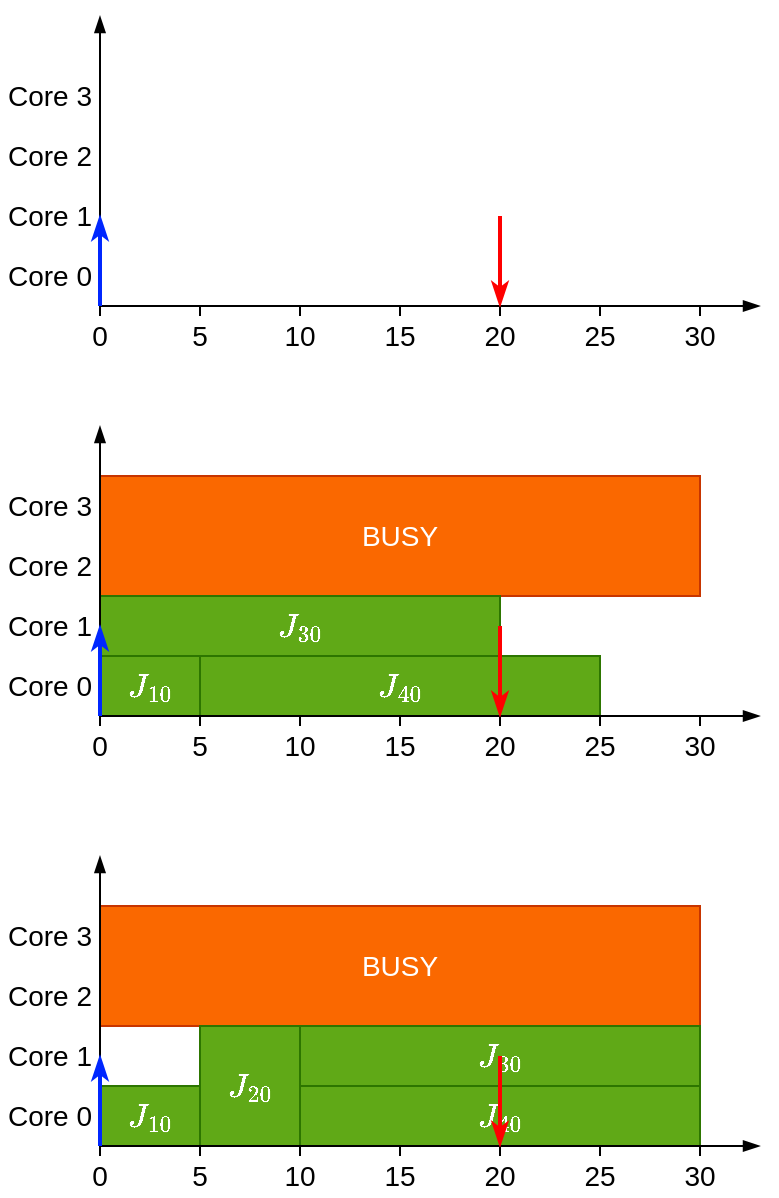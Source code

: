 <mxfile version="12.6.5" type="device" pages="2"><diagram id="xW1HjvJvRXogK2bOHWA1" name="JLFP"><mxGraphModel dx="569" dy="329" grid="1" gridSize="5" guides="1" tooltips="1" connect="1" arrows="1" fold="1" page="1" pageScale="1" pageWidth="827" pageHeight="1169" math="1" shadow="0"><root><mxCell id="0"/><mxCell id="1" parent="0"/><mxCell id="Q5BfaRy3jOVOdoU4Ksvk-5" value="BUSY" style="rounded=0;whiteSpace=wrap;html=1;align=center;fillColor=#fa6800;strokeColor=#C73500;fontColor=#ffffff;comic=0;fontSize=14;" vertex="1" parent="1"><mxGeometry x="155" y="530" width="300" height="60" as="geometry"/></mxCell><mxCell id="Q5BfaRy3jOVOdoU4Ksvk-30" value="$$J_{20}$$" style="rounded=0;whiteSpace=wrap;html=1;align=center;fillColor=#60a917;strokeColor=#2D7600;fontColor=#ffffff;comic=0;fontSize=14;" vertex="1" parent="1"><mxGeometry x="205" y="590" width="50" height="60" as="geometry"/></mxCell><mxCell id="Q5BfaRy3jOVOdoU4Ksvk-3" value="$$J_{40}$$" style="rounded=0;whiteSpace=wrap;html=1;align=center;fillColor=#60a917;strokeColor=#2D7600;fontColor=#ffffff;comic=0;fontSize=14;" vertex="1" parent="1"><mxGeometry x="205" y="405" width="200" height="30" as="geometry"/></mxCell><mxCell id="Q5BfaRy3jOVOdoU4Ksvk-2" value="BUSY" style="rounded=0;whiteSpace=wrap;html=1;align=center;fillColor=#fa6800;strokeColor=#C73500;fontColor=#ffffff;comic=0;fontSize=14;" vertex="1" parent="1"><mxGeometry x="155" y="315" width="300" height="60" as="geometry"/></mxCell><mxCell id="Q5BfaRy3jOVOdoU4Ksvk-1" value="$$J_{30}$$" style="rounded=0;whiteSpace=wrap;html=1;align=center;fillColor=#60a917;strokeColor=#2D7600;fontColor=#ffffff;comic=0;fontSize=14;" vertex="1" parent="1"><mxGeometry x="155" y="375" width="200" height="30" as="geometry"/></mxCell><mxCell id="B_7cFhlk1o7kLwpK3vWX-2" value="" style="endArrow=blockThin;html=1;strokeColor=#000000;endFill=1;exitX=0.5;exitY=0;exitDx=0;exitDy=0;" parent="1" edge="1"><mxGeometry width="50" height="50" relative="1" as="geometry"><mxPoint x="155" y="235" as="sourcePoint"/><mxPoint x="155" y="85" as="targetPoint"/></mxGeometry></mxCell><mxCell id="B_7cFhlk1o7kLwpK3vWX-3" value="&lt;div style=&quot;font-size: 14px;&quot;&gt;0&lt;/div&gt;" style="text;html=1;strokeColor=none;fillColor=none;align=center;verticalAlign=middle;whiteSpace=wrap;rounded=0;fontSize=14;" parent="1" vertex="1"><mxGeometry x="145" y="235" width="20" height="20" as="geometry"/></mxCell><mxCell id="B_7cFhlk1o7kLwpK3vWX-4" value="5" style="text;html=1;strokeColor=none;fillColor=none;align=center;verticalAlign=middle;whiteSpace=wrap;rounded=0;fontSize=14;" parent="1" vertex="1"><mxGeometry x="195" y="235" width="20" height="20" as="geometry"/></mxCell><mxCell id="B_7cFhlk1o7kLwpK3vWX-5" value="10" style="text;html=1;strokeColor=none;fillColor=none;align=center;verticalAlign=middle;whiteSpace=wrap;rounded=0;fontSize=14;" parent="1" vertex="1"><mxGeometry x="245" y="235" width="20" height="20" as="geometry"/></mxCell><mxCell id="B_7cFhlk1o7kLwpK3vWX-6" value="15" style="text;html=1;strokeColor=none;fillColor=none;align=center;verticalAlign=middle;whiteSpace=wrap;rounded=0;fontSize=14;" parent="1" vertex="1"><mxGeometry x="295" y="235" width="20" height="20" as="geometry"/></mxCell><mxCell id="B_7cFhlk1o7kLwpK3vWX-7" value="20" style="text;html=1;strokeColor=none;fillColor=none;align=center;verticalAlign=middle;whiteSpace=wrap;rounded=0;fontSize=14;" parent="1" vertex="1"><mxGeometry x="345" y="235" width="20" height="20" as="geometry"/></mxCell><mxCell id="B_7cFhlk1o7kLwpK3vWX-8" value="Core 0" style="text;html=1;strokeColor=none;fillColor=none;align=center;verticalAlign=middle;whiteSpace=wrap;rounded=0;fontSize=14;fontColor=#000000;" parent="1" vertex="1"><mxGeometry x="105" y="205" width="50" height="20" as="geometry"/></mxCell><mxCell id="B_7cFhlk1o7kLwpK3vWX-9" value="Core 1" style="text;html=1;strokeColor=none;fillColor=none;align=center;verticalAlign=middle;whiteSpace=wrap;rounded=0;fontSize=14;fontColor=#000000;" parent="1" vertex="1"><mxGeometry x="105" y="175" width="50" height="20" as="geometry"/></mxCell><mxCell id="B_7cFhlk1o7kLwpK3vWX-10" value="" style="endArrow=none;html=1;" parent="1" source="B_7cFhlk1o7kLwpK3vWX-11" edge="1"><mxGeometry width="50" height="50" relative="1" as="geometry"><mxPoint x="405" y="260" as="sourcePoint"/><mxPoint x="405" y="230" as="targetPoint"/></mxGeometry></mxCell><mxCell id="B_7cFhlk1o7kLwpK3vWX-11" value="25" style="text;html=1;strokeColor=none;fillColor=none;align=center;verticalAlign=middle;whiteSpace=wrap;rounded=0;fontSize=14;" parent="1" vertex="1"><mxGeometry x="395" y="235" width="20" height="20" as="geometry"/></mxCell><mxCell id="B_7cFhlk1o7kLwpK3vWX-12" value="" style="endArrow=none;html=1;exitX=0.5;exitY=0;exitDx=0;exitDy=0;" parent="1" source="B_7cFhlk1o7kLwpK3vWX-11" edge="1"><mxGeometry width="50" height="50" relative="1" as="geometry"><mxPoint x="405" y="260" as="sourcePoint"/><mxPoint x="405" y="230" as="targetPoint"/></mxGeometry></mxCell><mxCell id="B_7cFhlk1o7kLwpK3vWX-13" value="" style="endArrow=none;html=1;exitX=0.5;exitY=0;exitDx=0;exitDy=0;" parent="1" source="B_7cFhlk1o7kLwpK3vWX-7" edge="1"><mxGeometry width="50" height="50" relative="1" as="geometry"><mxPoint x="410" y="240" as="sourcePoint"/><mxPoint x="355" y="230" as="targetPoint"/></mxGeometry></mxCell><mxCell id="B_7cFhlk1o7kLwpK3vWX-14" value="" style="endArrow=none;html=1;exitX=0.5;exitY=0;exitDx=0;exitDy=0;" parent="1" source="B_7cFhlk1o7kLwpK3vWX-6" edge="1"><mxGeometry width="50" height="50" relative="1" as="geometry"><mxPoint x="415" y="245" as="sourcePoint"/><mxPoint x="305" y="230" as="targetPoint"/></mxGeometry></mxCell><mxCell id="B_7cFhlk1o7kLwpK3vWX-15" value="" style="endArrow=none;html=1;exitX=0.5;exitY=0;exitDx=0;exitDy=0;" parent="1" source="B_7cFhlk1o7kLwpK3vWX-5" edge="1"><mxGeometry width="50" height="50" relative="1" as="geometry"><mxPoint x="310" y="240" as="sourcePoint"/><mxPoint x="255" y="230" as="targetPoint"/></mxGeometry></mxCell><mxCell id="B_7cFhlk1o7kLwpK3vWX-16" value="" style="endArrow=none;html=1;exitX=0.5;exitY=0;exitDx=0;exitDy=0;" parent="1" source="B_7cFhlk1o7kLwpK3vWX-4" edge="1"><mxGeometry width="50" height="50" relative="1" as="geometry"><mxPoint x="315" y="245" as="sourcePoint"/><mxPoint x="205" y="230" as="targetPoint"/></mxGeometry></mxCell><mxCell id="B_7cFhlk1o7kLwpK3vWX-17" value="" style="endArrow=none;html=1;" parent="1" source="B_7cFhlk1o7kLwpK3vWX-18" edge="1"><mxGeometry width="50" height="50" relative="1" as="geometry"><mxPoint x="455" y="260" as="sourcePoint"/><mxPoint x="455" y="230" as="targetPoint"/></mxGeometry></mxCell><mxCell id="B_7cFhlk1o7kLwpK3vWX-18" value="30" style="text;html=1;strokeColor=none;fillColor=none;align=center;verticalAlign=middle;whiteSpace=wrap;rounded=0;fontSize=14;" parent="1" vertex="1"><mxGeometry x="445" y="235" width="20" height="20" as="geometry"/></mxCell><mxCell id="B_7cFhlk1o7kLwpK3vWX-19" value="Core 2" style="text;html=1;strokeColor=none;fillColor=none;align=center;verticalAlign=middle;whiteSpace=wrap;rounded=0;fontSize=14;fontColor=#000000;" parent="1" vertex="1"><mxGeometry x="105" y="145" width="50" height="20" as="geometry"/></mxCell><mxCell id="B_7cFhlk1o7kLwpK3vWX-21" value="" style="endArrow=blockThin;html=1;endFill=1;" parent="1" edge="1"><mxGeometry width="50" height="50" relative="1" as="geometry"><mxPoint x="155" y="230" as="sourcePoint"/><mxPoint x="485" y="230" as="targetPoint"/></mxGeometry></mxCell><mxCell id="B_7cFhlk1o7kLwpK3vWX-22" value="" style="endArrow=classicThin;html=1;strokeColor=#0027FF;fillColor=#0050ef;endFill=1;strokeWidth=2;" parent="1" edge="1"><mxGeometry width="50" height="50" relative="1" as="geometry"><mxPoint x="155" y="230" as="sourcePoint"/><mxPoint x="155" y="185" as="targetPoint"/></mxGeometry></mxCell><mxCell id="B_7cFhlk1o7kLwpK3vWX-24" value="Core 3" style="text;html=1;strokeColor=none;fillColor=none;align=center;verticalAlign=middle;whiteSpace=wrap;rounded=0;fontSize=14;fontColor=#000000;" parent="1" vertex="1"><mxGeometry x="105" y="115" width="50" height="20" as="geometry"/></mxCell><mxCell id="B_7cFhlk1o7kLwpK3vWX-55" value="" style="endArrow=none;html=1;strokeColor=#FF0000;fillColor=#0050ef;endFill=0;strokeWidth=2;startArrow=classicThin;startFill=1;" parent="1" edge="1"><mxGeometry width="50" height="50" relative="1" as="geometry"><mxPoint x="355" y="230" as="sourcePoint"/><mxPoint x="355" y="185" as="targetPoint"/></mxGeometry></mxCell><mxCell id="5cETcJ-kOaWojyXizkdR-1" value="$$J_{10}$$" style="rounded=0;whiteSpace=wrap;html=1;align=center;fillColor=#60a917;strokeColor=#2D7600;fontColor=#ffffff;comic=0;fontSize=14;" parent="1" vertex="1"><mxGeometry x="155" y="405" width="50" height="30" as="geometry"/></mxCell><mxCell id="5cETcJ-kOaWojyXizkdR-4" value="" style="endArrow=blockThin;html=1;strokeColor=#000000;endFill=1;exitX=0.5;exitY=0;exitDx=0;exitDy=0;" parent="1" edge="1"><mxGeometry width="50" height="50" relative="1" as="geometry"><mxPoint x="155" y="440" as="sourcePoint"/><mxPoint x="155" y="290" as="targetPoint"/></mxGeometry></mxCell><mxCell id="5cETcJ-kOaWojyXizkdR-5" value="&lt;div style=&quot;font-size: 14px;&quot;&gt;0&lt;/div&gt;" style="text;html=1;strokeColor=none;fillColor=none;align=center;verticalAlign=middle;whiteSpace=wrap;rounded=0;fontSize=14;" parent="1" vertex="1"><mxGeometry x="145" y="440" width="20" height="20" as="geometry"/></mxCell><mxCell id="5cETcJ-kOaWojyXizkdR-6" value="5" style="text;html=1;strokeColor=none;fillColor=none;align=center;verticalAlign=middle;whiteSpace=wrap;rounded=0;fontSize=14;" parent="1" vertex="1"><mxGeometry x="195" y="440" width="20" height="20" as="geometry"/></mxCell><mxCell id="5cETcJ-kOaWojyXizkdR-7" value="10" style="text;html=1;strokeColor=none;fillColor=none;align=center;verticalAlign=middle;whiteSpace=wrap;rounded=0;fontSize=14;" parent="1" vertex="1"><mxGeometry x="245" y="440" width="20" height="20" as="geometry"/></mxCell><mxCell id="5cETcJ-kOaWojyXizkdR-8" value="15" style="text;html=1;strokeColor=none;fillColor=none;align=center;verticalAlign=middle;whiteSpace=wrap;rounded=0;fontSize=14;" parent="1" vertex="1"><mxGeometry x="295" y="440" width="20" height="20" as="geometry"/></mxCell><mxCell id="5cETcJ-kOaWojyXizkdR-9" value="20" style="text;html=1;strokeColor=none;fillColor=none;align=center;verticalAlign=middle;whiteSpace=wrap;rounded=0;fontSize=14;" parent="1" vertex="1"><mxGeometry x="345" y="440" width="20" height="20" as="geometry"/></mxCell><mxCell id="5cETcJ-kOaWojyXizkdR-10" value="Core 0" style="text;html=1;strokeColor=none;fillColor=none;align=center;verticalAlign=middle;whiteSpace=wrap;rounded=0;fontSize=14;fontColor=#000000;" parent="1" vertex="1"><mxGeometry x="105" y="410" width="50" height="20" as="geometry"/></mxCell><mxCell id="5cETcJ-kOaWojyXizkdR-11" value="Core 1" style="text;html=1;strokeColor=none;fillColor=none;align=center;verticalAlign=middle;whiteSpace=wrap;rounded=0;fontSize=14;fontColor=#000000;" parent="1" vertex="1"><mxGeometry x="105" y="380" width="50" height="20" as="geometry"/></mxCell><mxCell id="5cETcJ-kOaWojyXizkdR-12" value="" style="endArrow=none;html=1;" parent="1" source="5cETcJ-kOaWojyXizkdR-13" edge="1"><mxGeometry width="50" height="50" relative="1" as="geometry"><mxPoint x="405" y="465" as="sourcePoint"/><mxPoint x="405" y="435" as="targetPoint"/></mxGeometry></mxCell><mxCell id="5cETcJ-kOaWojyXizkdR-13" value="25" style="text;html=1;strokeColor=none;fillColor=none;align=center;verticalAlign=middle;whiteSpace=wrap;rounded=0;fontSize=14;" parent="1" vertex="1"><mxGeometry x="395" y="440" width="20" height="20" as="geometry"/></mxCell><mxCell id="5cETcJ-kOaWojyXizkdR-14" value="" style="endArrow=none;html=1;exitX=0.5;exitY=0;exitDx=0;exitDy=0;" parent="1" source="5cETcJ-kOaWojyXizkdR-13" edge="1"><mxGeometry width="50" height="50" relative="1" as="geometry"><mxPoint x="405" y="465" as="sourcePoint"/><mxPoint x="405" y="435" as="targetPoint"/></mxGeometry></mxCell><mxCell id="5cETcJ-kOaWojyXizkdR-15" value="" style="endArrow=none;html=1;exitX=0.5;exitY=0;exitDx=0;exitDy=0;" parent="1" source="5cETcJ-kOaWojyXizkdR-9" edge="1"><mxGeometry width="50" height="50" relative="1" as="geometry"><mxPoint x="410" y="445" as="sourcePoint"/><mxPoint x="355" y="435" as="targetPoint"/></mxGeometry></mxCell><mxCell id="5cETcJ-kOaWojyXizkdR-16" value="" style="endArrow=none;html=1;exitX=0.5;exitY=0;exitDx=0;exitDy=0;" parent="1" source="5cETcJ-kOaWojyXizkdR-8" edge="1"><mxGeometry width="50" height="50" relative="1" as="geometry"><mxPoint x="415" y="450" as="sourcePoint"/><mxPoint x="305" y="435" as="targetPoint"/></mxGeometry></mxCell><mxCell id="5cETcJ-kOaWojyXizkdR-17" value="" style="endArrow=none;html=1;exitX=0.5;exitY=0;exitDx=0;exitDy=0;" parent="1" source="5cETcJ-kOaWojyXizkdR-7" edge="1"><mxGeometry width="50" height="50" relative="1" as="geometry"><mxPoint x="310" y="445" as="sourcePoint"/><mxPoint x="255" y="435" as="targetPoint"/></mxGeometry></mxCell><mxCell id="5cETcJ-kOaWojyXizkdR-18" value="" style="endArrow=none;html=1;exitX=0.5;exitY=0;exitDx=0;exitDy=0;" parent="1" source="5cETcJ-kOaWojyXizkdR-6" edge="1"><mxGeometry width="50" height="50" relative="1" as="geometry"><mxPoint x="315" y="450" as="sourcePoint"/><mxPoint x="205" y="435" as="targetPoint"/></mxGeometry></mxCell><mxCell id="5cETcJ-kOaWojyXizkdR-19" value="" style="endArrow=none;html=1;" parent="1" source="5cETcJ-kOaWojyXizkdR-20" edge="1"><mxGeometry width="50" height="50" relative="1" as="geometry"><mxPoint x="455" y="465" as="sourcePoint"/><mxPoint x="455" y="435" as="targetPoint"/></mxGeometry></mxCell><mxCell id="5cETcJ-kOaWojyXizkdR-20" value="30" style="text;html=1;strokeColor=none;fillColor=none;align=center;verticalAlign=middle;whiteSpace=wrap;rounded=0;fontSize=14;" parent="1" vertex="1"><mxGeometry x="445" y="440" width="20" height="20" as="geometry"/></mxCell><mxCell id="5cETcJ-kOaWojyXizkdR-21" value="Core 2" style="text;html=1;strokeColor=none;fillColor=none;align=center;verticalAlign=middle;whiteSpace=wrap;rounded=0;fontSize=14;fontColor=#000000;" parent="1" vertex="1"><mxGeometry x="105" y="350" width="50" height="20" as="geometry"/></mxCell><mxCell id="5cETcJ-kOaWojyXizkdR-22" value="" style="endArrow=blockThin;html=1;endFill=1;" parent="1" edge="1"><mxGeometry width="50" height="50" relative="1" as="geometry"><mxPoint x="155" y="435" as="sourcePoint"/><mxPoint x="485" y="435" as="targetPoint"/></mxGeometry></mxCell><mxCell id="5cETcJ-kOaWojyXizkdR-23" value="" style="endArrow=classicThin;html=1;strokeColor=#0027FF;fillColor=#0050ef;endFill=1;strokeWidth=2;" parent="1" edge="1"><mxGeometry width="50" height="50" relative="1" as="geometry"><mxPoint x="155" y="435" as="sourcePoint"/><mxPoint x="155" y="390" as="targetPoint"/></mxGeometry></mxCell><mxCell id="5cETcJ-kOaWojyXizkdR-24" value="Core 3" style="text;html=1;strokeColor=none;fillColor=none;align=center;verticalAlign=middle;whiteSpace=wrap;rounded=0;fontSize=14;fontColor=#000000;" parent="1" vertex="1"><mxGeometry x="105" y="320" width="50" height="20" as="geometry"/></mxCell><mxCell id="5cETcJ-kOaWojyXizkdR-26" value="" style="endArrow=none;html=1;strokeColor=#FF0000;fillColor=#0050ef;endFill=0;strokeWidth=2;startArrow=classicThin;startFill=1;" parent="1" edge="1"><mxGeometry width="50" height="50" relative="1" as="geometry"><mxPoint x="355" y="435" as="sourcePoint"/><mxPoint x="355" y="390" as="targetPoint"/></mxGeometry></mxCell><mxCell id="Q5BfaRy3jOVOdoU4Ksvk-4" value="$$J_{40}$$" style="rounded=0;whiteSpace=wrap;html=1;align=center;fillColor=#60a917;strokeColor=#2D7600;fontColor=#ffffff;comic=0;fontSize=14;" vertex="1" parent="1"><mxGeometry x="255" y="620" width="200" height="30" as="geometry"/></mxCell><mxCell id="Q5BfaRy3jOVOdoU4Ksvk-6" value="$$J_{30}$$" style="rounded=0;whiteSpace=wrap;html=1;align=center;fillColor=#60a917;strokeColor=#2D7600;fontColor=#ffffff;comic=0;fontSize=14;" vertex="1" parent="1"><mxGeometry x="255" y="590" width="200" height="30" as="geometry"/></mxCell><mxCell id="Q5BfaRy3jOVOdoU4Ksvk-7" value="$$J_{10}$$" style="rounded=0;whiteSpace=wrap;html=1;align=center;fillColor=#60a917;strokeColor=#2D7600;fontColor=#ffffff;comic=0;fontSize=14;" vertex="1" parent="1"><mxGeometry x="155" y="620" width="50" height="30" as="geometry"/></mxCell><mxCell id="Q5BfaRy3jOVOdoU4Ksvk-8" value="" style="endArrow=blockThin;html=1;strokeColor=#000000;endFill=1;exitX=0.5;exitY=0;exitDx=0;exitDy=0;" edge="1" parent="1"><mxGeometry width="50" height="50" relative="1" as="geometry"><mxPoint x="155" y="655.0" as="sourcePoint"/><mxPoint x="155" y="505.0" as="targetPoint"/></mxGeometry></mxCell><mxCell id="Q5BfaRy3jOVOdoU4Ksvk-9" value="&lt;div style=&quot;font-size: 14px;&quot;&gt;0&lt;/div&gt;" style="text;html=1;strokeColor=none;fillColor=none;align=center;verticalAlign=middle;whiteSpace=wrap;rounded=0;fontSize=14;" vertex="1" parent="1"><mxGeometry x="145" y="655" width="20" height="20" as="geometry"/></mxCell><mxCell id="Q5BfaRy3jOVOdoU4Ksvk-10" value="5" style="text;html=1;strokeColor=none;fillColor=none;align=center;verticalAlign=middle;whiteSpace=wrap;rounded=0;fontSize=14;" vertex="1" parent="1"><mxGeometry x="195" y="655" width="20" height="20" as="geometry"/></mxCell><mxCell id="Q5BfaRy3jOVOdoU4Ksvk-11" value="10" style="text;html=1;strokeColor=none;fillColor=none;align=center;verticalAlign=middle;whiteSpace=wrap;rounded=0;fontSize=14;" vertex="1" parent="1"><mxGeometry x="245" y="655" width="20" height="20" as="geometry"/></mxCell><mxCell id="Q5BfaRy3jOVOdoU4Ksvk-12" value="15" style="text;html=1;strokeColor=none;fillColor=none;align=center;verticalAlign=middle;whiteSpace=wrap;rounded=0;fontSize=14;" vertex="1" parent="1"><mxGeometry x="295" y="655" width="20" height="20" as="geometry"/></mxCell><mxCell id="Q5BfaRy3jOVOdoU4Ksvk-13" value="20" style="text;html=1;strokeColor=none;fillColor=none;align=center;verticalAlign=middle;whiteSpace=wrap;rounded=0;fontSize=14;" vertex="1" parent="1"><mxGeometry x="345" y="655" width="20" height="20" as="geometry"/></mxCell><mxCell id="Q5BfaRy3jOVOdoU4Ksvk-14" value="Core 0" style="text;html=1;strokeColor=none;fillColor=none;align=center;verticalAlign=middle;whiteSpace=wrap;rounded=0;fontSize=14;fontColor=#000000;" vertex="1" parent="1"><mxGeometry x="105" y="625" width="50" height="20" as="geometry"/></mxCell><mxCell id="Q5BfaRy3jOVOdoU4Ksvk-15" value="Core 1" style="text;html=1;strokeColor=none;fillColor=none;align=center;verticalAlign=middle;whiteSpace=wrap;rounded=0;fontSize=14;fontColor=#000000;" vertex="1" parent="1"><mxGeometry x="105" y="595" width="50" height="20" as="geometry"/></mxCell><mxCell id="Q5BfaRy3jOVOdoU4Ksvk-16" value="" style="endArrow=none;html=1;" edge="1" parent="1" source="Q5BfaRy3jOVOdoU4Ksvk-17"><mxGeometry width="50" height="50" relative="1" as="geometry"><mxPoint x="405" y="680" as="sourcePoint"/><mxPoint x="405" y="650.0" as="targetPoint"/></mxGeometry></mxCell><mxCell id="Q5BfaRy3jOVOdoU4Ksvk-17" value="25" style="text;html=1;strokeColor=none;fillColor=none;align=center;verticalAlign=middle;whiteSpace=wrap;rounded=0;fontSize=14;" vertex="1" parent="1"><mxGeometry x="395" y="655" width="20" height="20" as="geometry"/></mxCell><mxCell id="Q5BfaRy3jOVOdoU4Ksvk-18" value="" style="endArrow=none;html=1;exitX=0.5;exitY=0;exitDx=0;exitDy=0;" edge="1" parent="1" source="Q5BfaRy3jOVOdoU4Ksvk-17"><mxGeometry width="50" height="50" relative="1" as="geometry"><mxPoint x="405" y="680" as="sourcePoint"/><mxPoint x="405" y="650.0" as="targetPoint"/></mxGeometry></mxCell><mxCell id="Q5BfaRy3jOVOdoU4Ksvk-19" value="" style="endArrow=none;html=1;exitX=0.5;exitY=0;exitDx=0;exitDy=0;" edge="1" parent="1" source="Q5BfaRy3jOVOdoU4Ksvk-13"><mxGeometry width="50" height="50" relative="1" as="geometry"><mxPoint x="410" y="660" as="sourcePoint"/><mxPoint x="355" y="650.0" as="targetPoint"/></mxGeometry></mxCell><mxCell id="Q5BfaRy3jOVOdoU4Ksvk-20" value="" style="endArrow=none;html=1;exitX=0.5;exitY=0;exitDx=0;exitDy=0;" edge="1" parent="1" source="Q5BfaRy3jOVOdoU4Ksvk-12"><mxGeometry width="50" height="50" relative="1" as="geometry"><mxPoint x="415" y="665" as="sourcePoint"/><mxPoint x="305" y="650.0" as="targetPoint"/></mxGeometry></mxCell><mxCell id="Q5BfaRy3jOVOdoU4Ksvk-21" value="" style="endArrow=none;html=1;exitX=0.5;exitY=0;exitDx=0;exitDy=0;" edge="1" parent="1" source="Q5BfaRy3jOVOdoU4Ksvk-11"><mxGeometry width="50" height="50" relative="1" as="geometry"><mxPoint x="310" y="660" as="sourcePoint"/><mxPoint x="255" y="650.0" as="targetPoint"/></mxGeometry></mxCell><mxCell id="Q5BfaRy3jOVOdoU4Ksvk-22" value="" style="endArrow=none;html=1;exitX=0.5;exitY=0;exitDx=0;exitDy=0;" edge="1" parent="1" source="Q5BfaRy3jOVOdoU4Ksvk-10"><mxGeometry width="50" height="50" relative="1" as="geometry"><mxPoint x="315" y="665" as="sourcePoint"/><mxPoint x="205" y="650.0" as="targetPoint"/></mxGeometry></mxCell><mxCell id="Q5BfaRy3jOVOdoU4Ksvk-23" value="" style="endArrow=none;html=1;" edge="1" parent="1" source="Q5BfaRy3jOVOdoU4Ksvk-24"><mxGeometry width="50" height="50" relative="1" as="geometry"><mxPoint x="455" y="680" as="sourcePoint"/><mxPoint x="455" y="650.0" as="targetPoint"/></mxGeometry></mxCell><mxCell id="Q5BfaRy3jOVOdoU4Ksvk-24" value="30" style="text;html=1;strokeColor=none;fillColor=none;align=center;verticalAlign=middle;whiteSpace=wrap;rounded=0;fontSize=14;" vertex="1" parent="1"><mxGeometry x="445" y="655" width="20" height="20" as="geometry"/></mxCell><mxCell id="Q5BfaRy3jOVOdoU4Ksvk-25" value="Core 2" style="text;html=1;strokeColor=none;fillColor=none;align=center;verticalAlign=middle;whiteSpace=wrap;rounded=0;fontSize=14;fontColor=#000000;" vertex="1" parent="1"><mxGeometry x="105" y="565" width="50" height="20" as="geometry"/></mxCell><mxCell id="Q5BfaRy3jOVOdoU4Ksvk-26" value="" style="endArrow=blockThin;html=1;endFill=1;" edge="1" parent="1"><mxGeometry width="50" height="50" relative="1" as="geometry"><mxPoint x="155" y="650.0" as="sourcePoint"/><mxPoint x="485" y="650.0" as="targetPoint"/></mxGeometry></mxCell><mxCell id="Q5BfaRy3jOVOdoU4Ksvk-27" value="" style="endArrow=classicThin;html=1;strokeColor=#0027FF;fillColor=#0050ef;endFill=1;strokeWidth=2;" edge="1" parent="1"><mxGeometry width="50" height="50" relative="1" as="geometry"><mxPoint x="155" y="650.0" as="sourcePoint"/><mxPoint x="155" y="605.0" as="targetPoint"/></mxGeometry></mxCell><mxCell id="Q5BfaRy3jOVOdoU4Ksvk-28" value="Core 3" style="text;html=1;strokeColor=none;fillColor=none;align=center;verticalAlign=middle;whiteSpace=wrap;rounded=0;fontSize=14;fontColor=#000000;" vertex="1" parent="1"><mxGeometry x="105" y="535" width="50" height="20" as="geometry"/></mxCell><mxCell id="Q5BfaRy3jOVOdoU4Ksvk-29" value="" style="endArrow=none;html=1;strokeColor=#FF0000;fillColor=#0050ef;endFill=0;strokeWidth=2;startArrow=classicThin;startFill=1;" edge="1" parent="1"><mxGeometry width="50" height="50" relative="1" as="geometry"><mxPoint x="355" y="650.0" as="sourcePoint"/><mxPoint x="355" y="605.0" as="targetPoint"/></mxGeometry></mxCell></root></mxGraphModel></diagram><diagram id="cN5nOknQXT1LG3hfK9Qf" name="Reservation"><mxGraphModel dx="569" dy="329" grid="1" gridSize="5" guides="1" tooltips="1" connect="1" arrows="1" fold="1" page="1" pageScale="1" pageWidth="827" pageHeight="1169" math="1" shadow="0"><root><mxCell id="NastbF7e9mn-xrh-937i-0"/><mxCell id="NastbF7e9mn-xrh-937i-1" parent="NastbF7e9mn-xrh-937i-0"/><mxCell id="Mo2yTJBglFovbYtJByoA-54" value="$$J_1$$" style="rounded=0;whiteSpace=wrap;html=1;align=center;fillColor=#60a917;strokeColor=#2D7600;fontColor=#ffffff;comic=0;fontSize=14;" parent="NastbF7e9mn-xrh-937i-1" vertex="1"><mxGeometry x="265" y="915" width="50" height="90" as="geometry"/></mxCell><mxCell id="Mo2yTJBglFovbYtJByoA-56" value="$$J_2$$" style="rounded=0;whiteSpace=wrap;html=1;align=center;fillColor=#60a917;strokeColor=#2D7600;fontColor=#ffffff;comic=0;fontSize=14;" parent="NastbF7e9mn-xrh-937i-1" vertex="1"><mxGeometry x="165" y="885" width="200" height="30" as="geometry"/></mxCell><mxCell id="Mo2yTJBglFovbYtJByoA-55" value="$$J_0$$" style="rounded=0;whiteSpace=wrap;html=1;align=center;fillColor=#60a917;strokeColor=#2D7600;fontColor=#ffffff;comic=0;fontSize=14;" parent="NastbF7e9mn-xrh-937i-1" vertex="1"><mxGeometry x="165" y="945" width="100" height="60" as="geometry"/></mxCell><mxCell id="1xo_WJn1iUkjPruJ7DiA-16" value="" style="group" vertex="1" connectable="0" parent="NastbF7e9mn-xrh-937i-1"><mxGeometry x="165" y="915" width="100" height="90" as="geometry"/></mxCell><mxCell id="1xo_WJn1iUkjPruJ7DiA-17" value="" style="rounded=0;whiteSpace=wrap;html=1;align=center;fillColor=#e51400;strokeColor=none;fontColor=#ffffff;comic=0;fontSize=14;opacity=30;glass=0;shadow=0;" vertex="1" parent="1xo_WJn1iUkjPruJ7DiA-16"><mxGeometry width="100" height="90" as="geometry"/></mxCell><mxCell id="1xo_WJn1iUkjPruJ7DiA-18" value="" style="rounded=0;whiteSpace=wrap;html=1;shadow=0;glass=0;comic=0;strokeWidth=3;gradientColor=none;fillColor=none;strokeColor=#FF0000;" vertex="1" parent="1xo_WJn1iUkjPruJ7DiA-16"><mxGeometry width="100" height="90" as="geometry"/></mxCell><mxCell id="1xo_WJn1iUkjPruJ7DiA-19" value="" style="endArrow=none;html=1;exitX=0;exitY=0;exitDx=0;exitDy=0;entryX=1;entryY=1;entryDx=0;entryDy=0;strokeWidth=3;strokeColor=#FF0000;" edge="1" parent="1xo_WJn1iUkjPruJ7DiA-16" source="1xo_WJn1iUkjPruJ7DiA-18" target="1xo_WJn1iUkjPruJ7DiA-18"><mxGeometry width="50" height="50" relative="1" as="geometry"><mxPoint x="-30" y="5" as="sourcePoint"/><mxPoint x="20" y="-45" as="targetPoint"/></mxGeometry></mxCell><mxCell id="Mo2yTJBglFovbYtJByoA-27" value="$$J_1$$" style="rounded=0;whiteSpace=wrap;html=1;align=center;fillColor=#60a917;strokeColor=#2D7600;fontColor=#ffffff;comic=0;fontSize=14;" parent="NastbF7e9mn-xrh-937i-1" vertex="1"><mxGeometry x="265" y="730" width="50" height="90" as="geometry"/></mxCell><mxCell id="Mo2yTJBglFovbYtJByoA-29" value="$$J_2$$" style="rounded=0;whiteSpace=wrap;html=1;align=center;fillColor=#60a917;strokeColor=#2D7600;fontColor=#ffffff;comic=0;fontSize=14;" parent="NastbF7e9mn-xrh-937i-1" vertex="1"><mxGeometry x="165" y="700" width="200" height="30" as="geometry"/></mxCell><mxCell id="Mo2yTJBglFovbYtJByoA-28" value="$$J_0$$" style="rounded=0;whiteSpace=wrap;html=1;align=center;fillColor=#60a917;strokeColor=#2D7600;fontColor=#ffffff;comic=0;fontSize=14;" parent="NastbF7e9mn-xrh-937i-1" vertex="1"><mxGeometry x="165" y="760" width="100" height="60" as="geometry"/></mxCell><mxCell id="1xo_WJn1iUkjPruJ7DiA-12" value="" style="group" vertex="1" connectable="0" parent="NastbF7e9mn-xrh-937i-1"><mxGeometry x="165" y="730" width="100" height="90" as="geometry"/></mxCell><mxCell id="1xo_WJn1iUkjPruJ7DiA-13" value="" style="rounded=0;whiteSpace=wrap;html=1;align=center;fillColor=#e51400;strokeColor=none;fontColor=#ffffff;comic=0;fontSize=14;opacity=30;glass=0;shadow=0;" vertex="1" parent="1xo_WJn1iUkjPruJ7DiA-12"><mxGeometry width="100" height="90" as="geometry"/></mxCell><mxCell id="1xo_WJn1iUkjPruJ7DiA-14" value="" style="rounded=0;whiteSpace=wrap;html=1;shadow=0;glass=0;comic=0;strokeWidth=3;gradientColor=none;fillColor=none;strokeColor=#FF0000;" vertex="1" parent="1xo_WJn1iUkjPruJ7DiA-12"><mxGeometry width="100" height="90" as="geometry"/></mxCell><mxCell id="1xo_WJn1iUkjPruJ7DiA-15" value="" style="endArrow=none;html=1;exitX=0;exitY=0;exitDx=0;exitDy=0;entryX=1;entryY=1;entryDx=0;entryDy=0;strokeWidth=3;strokeColor=#FF0000;" edge="1" parent="1xo_WJn1iUkjPruJ7DiA-12" source="1xo_WJn1iUkjPruJ7DiA-14" target="1xo_WJn1iUkjPruJ7DiA-14"><mxGeometry width="50" height="50" relative="1" as="geometry"><mxPoint x="-30" y="5" as="sourcePoint"/><mxPoint x="20" y="-45" as="targetPoint"/></mxGeometry></mxCell><mxCell id="Mo2yTJBglFovbYtJByoA-2" value="$$J_2$$" style="rounded=0;whiteSpace=wrap;html=1;align=center;fillColor=#60a917;strokeColor=#2D7600;fontColor=#ffffff;comic=0;fontSize=14;" parent="NastbF7e9mn-xrh-937i-1" vertex="1"><mxGeometry x="165" y="520" width="200" height="30" as="geometry"/></mxCell><mxCell id="Mo2yTJBglFovbYtJByoA-1" value="$$J_0$$" style="rounded=0;whiteSpace=wrap;html=1;align=center;fillColor=#60a917;strokeColor=#2D7600;fontColor=#ffffff;comic=0;fontSize=14;" parent="NastbF7e9mn-xrh-937i-1" vertex="1"><mxGeometry x="165" y="580" width="100" height="60" as="geometry"/></mxCell><mxCell id="1xo_WJn1iUkjPruJ7DiA-8" value="" style="group" vertex="1" connectable="0" parent="NastbF7e9mn-xrh-937i-1"><mxGeometry x="165" y="550" width="100" height="90" as="geometry"/></mxCell><mxCell id="1xo_WJn1iUkjPruJ7DiA-9" value="" style="rounded=0;whiteSpace=wrap;html=1;align=center;fillColor=#e51400;strokeColor=none;fontColor=#ffffff;comic=0;fontSize=14;opacity=30;glass=0;shadow=0;" vertex="1" parent="1xo_WJn1iUkjPruJ7DiA-8"><mxGeometry width="100" height="90" as="geometry"/></mxCell><mxCell id="1xo_WJn1iUkjPruJ7DiA-10" value="" style="rounded=0;whiteSpace=wrap;html=1;shadow=0;glass=0;comic=0;strokeWidth=3;gradientColor=none;fillColor=none;strokeColor=#FF0000;" vertex="1" parent="1xo_WJn1iUkjPruJ7DiA-8"><mxGeometry width="100" height="90" as="geometry"/></mxCell><mxCell id="1xo_WJn1iUkjPruJ7DiA-11" value="" style="endArrow=none;html=1;exitX=0;exitY=0;exitDx=0;exitDy=0;entryX=1;entryY=1;entryDx=0;entryDy=0;strokeWidth=3;strokeColor=#FF0000;" edge="1" parent="1xo_WJn1iUkjPruJ7DiA-8" source="1xo_WJn1iUkjPruJ7DiA-10" target="1xo_WJn1iUkjPruJ7DiA-10"><mxGeometry width="50" height="50" relative="1" as="geometry"><mxPoint x="-30" y="5" as="sourcePoint"/><mxPoint x="20" y="-45" as="targetPoint"/></mxGeometry></mxCell><mxCell id="PJTge_t0C2zGQMqcQU9a-2" value="$$J_0$$" style="rounded=0;whiteSpace=wrap;html=1;align=center;fillColor=#60a917;strokeColor=#2D7600;fontColor=#ffffff;comic=0;fontSize=14;" parent="NastbF7e9mn-xrh-937i-1" vertex="1"><mxGeometry x="165" y="120" width="100" height="60" as="geometry"/></mxCell><mxCell id="PJTge_t0C2zGQMqcQU9a-5" value="" style="endArrow=blockThin;html=1;strokeColor=#000000;endFill=1;exitX=0.5;exitY=0;exitDx=0;exitDy=0;" parent="NastbF7e9mn-xrh-937i-1" edge="1"><mxGeometry width="50" height="50" relative="1" as="geometry"><mxPoint x="165" y="185" as="sourcePoint"/><mxPoint x="165" y="35" as="targetPoint"/></mxGeometry></mxCell><mxCell id="PJTge_t0C2zGQMqcQU9a-6" value="&lt;div style=&quot;font-size: 14px;&quot;&gt;0&lt;/div&gt;" style="text;html=1;strokeColor=none;fillColor=none;align=center;verticalAlign=middle;whiteSpace=wrap;rounded=0;fontSize=14;" parent="NastbF7e9mn-xrh-937i-1" vertex="1"><mxGeometry x="155" y="185" width="20" height="20" as="geometry"/></mxCell><mxCell id="PJTge_t0C2zGQMqcQU9a-7" value="5" style="text;html=1;strokeColor=none;fillColor=none;align=center;verticalAlign=middle;whiteSpace=wrap;rounded=0;fontSize=14;" parent="NastbF7e9mn-xrh-937i-1" vertex="1"><mxGeometry x="205" y="185" width="20" height="20" as="geometry"/></mxCell><mxCell id="PJTge_t0C2zGQMqcQU9a-8" value="10" style="text;html=1;strokeColor=none;fillColor=none;align=center;verticalAlign=middle;whiteSpace=wrap;rounded=0;fontSize=14;" parent="NastbF7e9mn-xrh-937i-1" vertex="1"><mxGeometry x="255" y="185" width="20" height="20" as="geometry"/></mxCell><mxCell id="PJTge_t0C2zGQMqcQU9a-9" value="15" style="text;html=1;strokeColor=none;fillColor=none;align=center;verticalAlign=middle;whiteSpace=wrap;rounded=0;fontSize=14;" parent="NastbF7e9mn-xrh-937i-1" vertex="1"><mxGeometry x="305" y="185" width="20" height="20" as="geometry"/></mxCell><mxCell id="PJTge_t0C2zGQMqcQU9a-10" value="20" style="text;html=1;strokeColor=none;fillColor=none;align=center;verticalAlign=middle;whiteSpace=wrap;rounded=0;fontSize=14;" parent="NastbF7e9mn-xrh-937i-1" vertex="1"><mxGeometry x="355" y="185" width="20" height="20" as="geometry"/></mxCell><mxCell id="PJTge_t0C2zGQMqcQU9a-11" value="Core 0" style="text;html=1;strokeColor=none;fillColor=none;align=center;verticalAlign=middle;whiteSpace=wrap;rounded=0;fontSize=14;fontColor=#000000;" parent="NastbF7e9mn-xrh-937i-1" vertex="1"><mxGeometry x="115" y="155" width="50" height="20" as="geometry"/></mxCell><mxCell id="PJTge_t0C2zGQMqcQU9a-12" value="Core 1" style="text;html=1;strokeColor=none;fillColor=none;align=center;verticalAlign=middle;whiteSpace=wrap;rounded=0;fontSize=14;fontColor=#000000;" parent="NastbF7e9mn-xrh-937i-1" vertex="1"><mxGeometry x="115" y="125" width="50" height="20" as="geometry"/></mxCell><mxCell id="PJTge_t0C2zGQMqcQU9a-13" value="" style="endArrow=none;html=1;" parent="NastbF7e9mn-xrh-937i-1" source="PJTge_t0C2zGQMqcQU9a-14" edge="1"><mxGeometry width="50" height="50" relative="1" as="geometry"><mxPoint x="415" y="210" as="sourcePoint"/><mxPoint x="415" y="180" as="targetPoint"/></mxGeometry></mxCell><mxCell id="PJTge_t0C2zGQMqcQU9a-14" value="25" style="text;html=1;strokeColor=none;fillColor=none;align=center;verticalAlign=middle;whiteSpace=wrap;rounded=0;fontSize=14;" parent="NastbF7e9mn-xrh-937i-1" vertex="1"><mxGeometry x="405" y="185" width="20" height="20" as="geometry"/></mxCell><mxCell id="PJTge_t0C2zGQMqcQU9a-15" value="" style="endArrow=none;html=1;exitX=0.5;exitY=0;exitDx=0;exitDy=0;" parent="NastbF7e9mn-xrh-937i-1" source="PJTge_t0C2zGQMqcQU9a-14" edge="1"><mxGeometry width="50" height="50" relative="1" as="geometry"><mxPoint x="415" y="210" as="sourcePoint"/><mxPoint x="415" y="180" as="targetPoint"/></mxGeometry></mxCell><mxCell id="PJTge_t0C2zGQMqcQU9a-16" value="" style="endArrow=none;html=1;exitX=0.5;exitY=0;exitDx=0;exitDy=0;" parent="NastbF7e9mn-xrh-937i-1" source="PJTge_t0C2zGQMqcQU9a-10" edge="1"><mxGeometry width="50" height="50" relative="1" as="geometry"><mxPoint x="420" y="190" as="sourcePoint"/><mxPoint x="365" y="180" as="targetPoint"/></mxGeometry></mxCell><mxCell id="PJTge_t0C2zGQMqcQU9a-17" value="" style="endArrow=none;html=1;exitX=0.5;exitY=0;exitDx=0;exitDy=0;" parent="NastbF7e9mn-xrh-937i-1" source="PJTge_t0C2zGQMqcQU9a-9" edge="1"><mxGeometry width="50" height="50" relative="1" as="geometry"><mxPoint x="425" y="195" as="sourcePoint"/><mxPoint x="315" y="180" as="targetPoint"/></mxGeometry></mxCell><mxCell id="PJTge_t0C2zGQMqcQU9a-18" value="" style="endArrow=none;html=1;exitX=0.5;exitY=0;exitDx=0;exitDy=0;" parent="NastbF7e9mn-xrh-937i-1" source="PJTge_t0C2zGQMqcQU9a-8" edge="1"><mxGeometry width="50" height="50" relative="1" as="geometry"><mxPoint x="320" y="190" as="sourcePoint"/><mxPoint x="265" y="180" as="targetPoint"/></mxGeometry></mxCell><mxCell id="PJTge_t0C2zGQMqcQU9a-19" value="" style="endArrow=none;html=1;exitX=0.5;exitY=0;exitDx=0;exitDy=0;" parent="NastbF7e9mn-xrh-937i-1" source="PJTge_t0C2zGQMqcQU9a-7" edge="1"><mxGeometry width="50" height="50" relative="1" as="geometry"><mxPoint x="325" y="195" as="sourcePoint"/><mxPoint x="215" y="180" as="targetPoint"/></mxGeometry></mxCell><mxCell id="PJTge_t0C2zGQMqcQU9a-20" value="" style="endArrow=none;html=1;" parent="NastbF7e9mn-xrh-937i-1" source="PJTge_t0C2zGQMqcQU9a-21" edge="1"><mxGeometry width="50" height="50" relative="1" as="geometry"><mxPoint x="465" y="210" as="sourcePoint"/><mxPoint x="465" y="180" as="targetPoint"/></mxGeometry></mxCell><mxCell id="PJTge_t0C2zGQMqcQU9a-21" value="30" style="text;html=1;strokeColor=none;fillColor=none;align=center;verticalAlign=middle;whiteSpace=wrap;rounded=0;fontSize=14;" parent="NastbF7e9mn-xrh-937i-1" vertex="1"><mxGeometry x="455" y="185" width="20" height="20" as="geometry"/></mxCell><mxCell id="PJTge_t0C2zGQMqcQU9a-22" value="Core 2" style="text;html=1;strokeColor=none;fillColor=none;align=center;verticalAlign=middle;whiteSpace=wrap;rounded=0;fontSize=14;fontColor=#000000;" parent="NastbF7e9mn-xrh-937i-1" vertex="1"><mxGeometry x="115" y="95" width="50" height="20" as="geometry"/></mxCell><mxCell id="PJTge_t0C2zGQMqcQU9a-23" value="" style="endArrow=blockThin;html=1;endFill=1;" parent="NastbF7e9mn-xrh-937i-1" edge="1"><mxGeometry width="50" height="50" relative="1" as="geometry"><mxPoint x="165" y="180" as="sourcePoint"/><mxPoint x="495" y="180" as="targetPoint"/></mxGeometry></mxCell><mxCell id="PJTge_t0C2zGQMqcQU9a-24" value="" style="endArrow=classicThin;html=1;strokeColor=#0027FF;fillColor=#0050ef;endFill=1;strokeWidth=2;" parent="NastbF7e9mn-xrh-937i-1" edge="1"><mxGeometry width="50" height="50" relative="1" as="geometry"><mxPoint x="165" y="180" as="sourcePoint"/><mxPoint x="165" y="135" as="targetPoint"/></mxGeometry></mxCell><mxCell id="PJTge_t0C2zGQMqcQU9a-25" value="Core 3" style="text;html=1;strokeColor=none;fillColor=none;align=center;verticalAlign=middle;whiteSpace=wrap;rounded=0;fontSize=14;fontColor=#000000;" parent="NastbF7e9mn-xrh-937i-1" vertex="1"><mxGeometry x="115" y="65" width="50" height="20" as="geometry"/></mxCell><mxCell id="PJTge_t0C2zGQMqcQU9a-26" value="" style="endArrow=none;html=1;strokeColor=#FF0000;fillColor=#0050ef;endFill=0;strokeWidth=2;startArrow=classicThin;startFill=1;" parent="NastbF7e9mn-xrh-937i-1" edge="1"><mxGeometry width="50" height="50" relative="1" as="geometry"><mxPoint x="365" y="180" as="sourcePoint"/><mxPoint x="365" y="135" as="targetPoint"/></mxGeometry></mxCell><mxCell id="PJTge_t0C2zGQMqcQU9a-29" value="$$J_0$$" style="rounded=0;whiteSpace=wrap;html=1;align=center;fillColor=#60a917;strokeColor=#2D7600;fontColor=#ffffff;comic=0;fontSize=14;" parent="NastbF7e9mn-xrh-937i-1" vertex="1"><mxGeometry x="165" y="365" width="100" height="60" as="geometry"/></mxCell><mxCell id="PJTge_t0C2zGQMqcQU9a-33" value="&lt;div style=&quot;font-size: 14px;&quot;&gt;0&lt;/div&gt;" style="text;html=1;strokeColor=none;fillColor=none;align=center;verticalAlign=middle;whiteSpace=wrap;rounded=0;fontSize=14;" parent="NastbF7e9mn-xrh-937i-1" vertex="1"><mxGeometry x="155" y="430" width="20" height="20" as="geometry"/></mxCell><mxCell id="PJTge_t0C2zGQMqcQU9a-34" value="5" style="text;html=1;strokeColor=none;fillColor=none;align=center;verticalAlign=middle;whiteSpace=wrap;rounded=0;fontSize=14;" parent="NastbF7e9mn-xrh-937i-1" vertex="1"><mxGeometry x="205" y="430" width="20" height="20" as="geometry"/></mxCell><mxCell id="PJTge_t0C2zGQMqcQU9a-35" value="10" style="text;html=1;strokeColor=none;fillColor=none;align=center;verticalAlign=middle;whiteSpace=wrap;rounded=0;fontSize=14;" parent="NastbF7e9mn-xrh-937i-1" vertex="1"><mxGeometry x="255" y="430" width="20" height="20" as="geometry"/></mxCell><mxCell id="PJTge_t0C2zGQMqcQU9a-36" value="15" style="text;html=1;strokeColor=none;fillColor=none;align=center;verticalAlign=middle;whiteSpace=wrap;rounded=0;fontSize=14;" parent="NastbF7e9mn-xrh-937i-1" vertex="1"><mxGeometry x="305" y="430" width="20" height="20" as="geometry"/></mxCell><mxCell id="PJTge_t0C2zGQMqcQU9a-37" value="20" style="text;html=1;strokeColor=none;fillColor=none;align=center;verticalAlign=middle;whiteSpace=wrap;rounded=0;fontSize=14;" parent="NastbF7e9mn-xrh-937i-1" vertex="1"><mxGeometry x="355" y="430" width="20" height="20" as="geometry"/></mxCell><mxCell id="PJTge_t0C2zGQMqcQU9a-38" value="Core 0" style="text;html=1;strokeColor=none;fillColor=none;align=center;verticalAlign=middle;whiteSpace=wrap;rounded=0;fontSize=14;fontColor=#000000;" parent="NastbF7e9mn-xrh-937i-1" vertex="1"><mxGeometry x="115" y="400" width="50" height="20" as="geometry"/></mxCell><mxCell id="PJTge_t0C2zGQMqcQU9a-39" value="Core 1" style="text;html=1;strokeColor=none;fillColor=none;align=center;verticalAlign=middle;whiteSpace=wrap;rounded=0;fontSize=14;fontColor=#000000;" parent="NastbF7e9mn-xrh-937i-1" vertex="1"><mxGeometry x="115" y="370" width="50" height="20" as="geometry"/></mxCell><mxCell id="PJTge_t0C2zGQMqcQU9a-40" value="" style="endArrow=none;html=1;" parent="NastbF7e9mn-xrh-937i-1" source="PJTge_t0C2zGQMqcQU9a-41" edge="1"><mxGeometry width="50" height="50" relative="1" as="geometry"><mxPoint x="415" y="455" as="sourcePoint"/><mxPoint x="415" y="425" as="targetPoint"/></mxGeometry></mxCell><mxCell id="PJTge_t0C2zGQMqcQU9a-41" value="25" style="text;html=1;strokeColor=none;fillColor=none;align=center;verticalAlign=middle;whiteSpace=wrap;rounded=0;fontSize=14;" parent="NastbF7e9mn-xrh-937i-1" vertex="1"><mxGeometry x="405" y="430" width="20" height="20" as="geometry"/></mxCell><mxCell id="PJTge_t0C2zGQMqcQU9a-42" value="" style="endArrow=none;html=1;exitX=0.5;exitY=0;exitDx=0;exitDy=0;" parent="NastbF7e9mn-xrh-937i-1" source="PJTge_t0C2zGQMqcQU9a-41" edge="1"><mxGeometry width="50" height="50" relative="1" as="geometry"><mxPoint x="415" y="455" as="sourcePoint"/><mxPoint x="415" y="425" as="targetPoint"/></mxGeometry></mxCell><mxCell id="PJTge_t0C2zGQMqcQU9a-43" value="" style="endArrow=none;html=1;exitX=0.5;exitY=0;exitDx=0;exitDy=0;" parent="NastbF7e9mn-xrh-937i-1" source="PJTge_t0C2zGQMqcQU9a-37" edge="1"><mxGeometry width="50" height="50" relative="1" as="geometry"><mxPoint x="420" y="435" as="sourcePoint"/><mxPoint x="365" y="425" as="targetPoint"/></mxGeometry></mxCell><mxCell id="PJTge_t0C2zGQMqcQU9a-44" value="" style="endArrow=none;html=1;exitX=0.5;exitY=0;exitDx=0;exitDy=0;" parent="NastbF7e9mn-xrh-937i-1" source="PJTge_t0C2zGQMqcQU9a-36" edge="1"><mxGeometry width="50" height="50" relative="1" as="geometry"><mxPoint x="425" y="440" as="sourcePoint"/><mxPoint x="315" y="425" as="targetPoint"/></mxGeometry></mxCell><mxCell id="PJTge_t0C2zGQMqcQU9a-45" value="" style="endArrow=none;html=1;exitX=0.5;exitY=0;exitDx=0;exitDy=0;" parent="NastbF7e9mn-xrh-937i-1" source="PJTge_t0C2zGQMqcQU9a-35" edge="1"><mxGeometry width="50" height="50" relative="1" as="geometry"><mxPoint x="320" y="435" as="sourcePoint"/><mxPoint x="265" y="425" as="targetPoint"/></mxGeometry></mxCell><mxCell id="PJTge_t0C2zGQMqcQU9a-46" value="" style="endArrow=none;html=1;exitX=0.5;exitY=0;exitDx=0;exitDy=0;" parent="NastbF7e9mn-xrh-937i-1" source="PJTge_t0C2zGQMqcQU9a-34" edge="1"><mxGeometry width="50" height="50" relative="1" as="geometry"><mxPoint x="325" y="440" as="sourcePoint"/><mxPoint x="215" y="425" as="targetPoint"/></mxGeometry></mxCell><mxCell id="PJTge_t0C2zGQMqcQU9a-47" value="" style="endArrow=none;html=1;" parent="NastbF7e9mn-xrh-937i-1" source="PJTge_t0C2zGQMqcQU9a-48" edge="1"><mxGeometry width="50" height="50" relative="1" as="geometry"><mxPoint x="465" y="455" as="sourcePoint"/><mxPoint x="465" y="425" as="targetPoint"/></mxGeometry></mxCell><mxCell id="PJTge_t0C2zGQMqcQU9a-48" value="30" style="text;html=1;strokeColor=none;fillColor=none;align=center;verticalAlign=middle;whiteSpace=wrap;rounded=0;fontSize=14;" parent="NastbF7e9mn-xrh-937i-1" vertex="1"><mxGeometry x="455" y="430" width="20" height="20" as="geometry"/></mxCell><mxCell id="PJTge_t0C2zGQMqcQU9a-49" value="Core 2" style="text;html=1;strokeColor=none;fillColor=none;align=center;verticalAlign=middle;whiteSpace=wrap;rounded=0;fontSize=14;fontColor=#000000;" parent="NastbF7e9mn-xrh-937i-1" vertex="1"><mxGeometry x="115" y="340" width="50" height="20" as="geometry"/></mxCell><mxCell id="PJTge_t0C2zGQMqcQU9a-52" value="Core 3" style="text;html=1;strokeColor=none;fillColor=none;align=center;verticalAlign=middle;whiteSpace=wrap;rounded=0;fontSize=14;fontColor=#000000;" parent="NastbF7e9mn-xrh-937i-1" vertex="1"><mxGeometry x="115" y="310" width="50" height="20" as="geometry"/></mxCell><mxCell id="PJTge_t0C2zGQMqcQU9a-53" value="" style="endArrow=none;html=1;strokeColor=#FF0000;fillColor=#0050ef;endFill=0;strokeWidth=2;startArrow=classicThin;startFill=1;" parent="NastbF7e9mn-xrh-937i-1" edge="1"><mxGeometry width="50" height="50" relative="1" as="geometry"><mxPoint x="365" y="425" as="sourcePoint"/><mxPoint x="365" y="380" as="targetPoint"/></mxGeometry></mxCell><mxCell id="Mo2yTJBglFovbYtJByoA-4" value="&lt;div style=&quot;font-size: 14px;&quot;&gt;0&lt;/div&gt;" style="text;html=1;strokeColor=none;fillColor=none;align=center;verticalAlign=middle;whiteSpace=wrap;rounded=0;fontSize=14;" parent="NastbF7e9mn-xrh-937i-1" vertex="1"><mxGeometry x="155" y="645" width="20" height="20" as="geometry"/></mxCell><mxCell id="Mo2yTJBglFovbYtJByoA-5" value="5" style="text;html=1;strokeColor=none;fillColor=none;align=center;verticalAlign=middle;whiteSpace=wrap;rounded=0;fontSize=14;" parent="NastbF7e9mn-xrh-937i-1" vertex="1"><mxGeometry x="205" y="645" width="20" height="20" as="geometry"/></mxCell><mxCell id="Mo2yTJBglFovbYtJByoA-6" value="10" style="text;html=1;strokeColor=none;fillColor=none;align=center;verticalAlign=middle;whiteSpace=wrap;rounded=0;fontSize=14;" parent="NastbF7e9mn-xrh-937i-1" vertex="1"><mxGeometry x="255" y="645" width="20" height="20" as="geometry"/></mxCell><mxCell id="Mo2yTJBglFovbYtJByoA-7" value="15" style="text;html=1;strokeColor=none;fillColor=none;align=center;verticalAlign=middle;whiteSpace=wrap;rounded=0;fontSize=14;" parent="NastbF7e9mn-xrh-937i-1" vertex="1"><mxGeometry x="305" y="645" width="20" height="20" as="geometry"/></mxCell><mxCell id="Mo2yTJBglFovbYtJByoA-8" value="20" style="text;html=1;strokeColor=none;fillColor=none;align=center;verticalAlign=middle;whiteSpace=wrap;rounded=0;fontSize=14;" parent="NastbF7e9mn-xrh-937i-1" vertex="1"><mxGeometry x="355" y="645" width="20" height="20" as="geometry"/></mxCell><mxCell id="Mo2yTJBglFovbYtJByoA-9" value="Core 0" style="text;html=1;strokeColor=none;fillColor=none;align=center;verticalAlign=middle;whiteSpace=wrap;rounded=0;fontSize=14;fontColor=#000000;" parent="NastbF7e9mn-xrh-937i-1" vertex="1"><mxGeometry x="115" y="615" width="50" height="20" as="geometry"/></mxCell><mxCell id="Mo2yTJBglFovbYtJByoA-10" value="Core 1" style="text;html=1;strokeColor=none;fillColor=none;align=center;verticalAlign=middle;whiteSpace=wrap;rounded=0;fontSize=14;fontColor=#000000;" parent="NastbF7e9mn-xrh-937i-1" vertex="1"><mxGeometry x="115" y="585" width="50" height="20" as="geometry"/></mxCell><mxCell id="Mo2yTJBglFovbYtJByoA-11" value="" style="endArrow=none;html=1;" parent="NastbF7e9mn-xrh-937i-1" source="Mo2yTJBglFovbYtJByoA-12" edge="1"><mxGeometry width="50" height="50" relative="1" as="geometry"><mxPoint x="415" y="670" as="sourcePoint"/><mxPoint x="415" y="640" as="targetPoint"/></mxGeometry></mxCell><mxCell id="Mo2yTJBglFovbYtJByoA-12" value="25" style="text;html=1;strokeColor=none;fillColor=none;align=center;verticalAlign=middle;whiteSpace=wrap;rounded=0;fontSize=14;" parent="NastbF7e9mn-xrh-937i-1" vertex="1"><mxGeometry x="405" y="645" width="20" height="20" as="geometry"/></mxCell><mxCell id="Mo2yTJBglFovbYtJByoA-13" value="" style="endArrow=none;html=1;exitX=0.5;exitY=0;exitDx=0;exitDy=0;" parent="NastbF7e9mn-xrh-937i-1" source="Mo2yTJBglFovbYtJByoA-12" edge="1"><mxGeometry width="50" height="50" relative="1" as="geometry"><mxPoint x="415" y="670" as="sourcePoint"/><mxPoint x="415" y="640" as="targetPoint"/></mxGeometry></mxCell><mxCell id="Mo2yTJBglFovbYtJByoA-14" value="" style="endArrow=none;html=1;exitX=0.5;exitY=0;exitDx=0;exitDy=0;" parent="NastbF7e9mn-xrh-937i-1" source="Mo2yTJBglFovbYtJByoA-8" edge="1"><mxGeometry width="50" height="50" relative="1" as="geometry"><mxPoint x="420" y="650" as="sourcePoint"/><mxPoint x="365" y="640" as="targetPoint"/></mxGeometry></mxCell><mxCell id="Mo2yTJBglFovbYtJByoA-15" value="" style="endArrow=none;html=1;exitX=0.5;exitY=0;exitDx=0;exitDy=0;" parent="NastbF7e9mn-xrh-937i-1" source="Mo2yTJBglFovbYtJByoA-7" edge="1"><mxGeometry width="50" height="50" relative="1" as="geometry"><mxPoint x="425" y="655" as="sourcePoint"/><mxPoint x="315" y="640" as="targetPoint"/></mxGeometry></mxCell><mxCell id="Mo2yTJBglFovbYtJByoA-16" value="" style="endArrow=none;html=1;exitX=0.5;exitY=0;exitDx=0;exitDy=0;" parent="NastbF7e9mn-xrh-937i-1" source="Mo2yTJBglFovbYtJByoA-6" edge="1"><mxGeometry width="50" height="50" relative="1" as="geometry"><mxPoint x="320" y="650" as="sourcePoint"/><mxPoint x="265" y="640" as="targetPoint"/></mxGeometry></mxCell><mxCell id="Mo2yTJBglFovbYtJByoA-17" value="" style="endArrow=none;html=1;exitX=0.5;exitY=0;exitDx=0;exitDy=0;" parent="NastbF7e9mn-xrh-937i-1" source="Mo2yTJBglFovbYtJByoA-5" edge="1"><mxGeometry width="50" height="50" relative="1" as="geometry"><mxPoint x="325" y="655" as="sourcePoint"/><mxPoint x="215" y="640" as="targetPoint"/></mxGeometry></mxCell><mxCell id="Mo2yTJBglFovbYtJByoA-18" value="" style="endArrow=none;html=1;" parent="NastbF7e9mn-xrh-937i-1" source="Mo2yTJBglFovbYtJByoA-19" edge="1"><mxGeometry width="50" height="50" relative="1" as="geometry"><mxPoint x="465" y="670" as="sourcePoint"/><mxPoint x="465" y="640" as="targetPoint"/></mxGeometry></mxCell><mxCell id="Mo2yTJBglFovbYtJByoA-19" value="30" style="text;html=1;strokeColor=none;fillColor=none;align=center;verticalAlign=middle;whiteSpace=wrap;rounded=0;fontSize=14;" parent="NastbF7e9mn-xrh-937i-1" vertex="1"><mxGeometry x="455" y="645" width="20" height="20" as="geometry"/></mxCell><mxCell id="Mo2yTJBglFovbYtJByoA-20" value="Core 2" style="text;html=1;strokeColor=none;fillColor=none;align=center;verticalAlign=middle;whiteSpace=wrap;rounded=0;fontSize=14;fontColor=#000000;" parent="NastbF7e9mn-xrh-937i-1" vertex="1"><mxGeometry x="115" y="555" width="50" height="20" as="geometry"/></mxCell><mxCell id="Mo2yTJBglFovbYtJByoA-21" value="Core 3" style="text;html=1;strokeColor=none;fillColor=none;align=center;verticalAlign=middle;whiteSpace=wrap;rounded=0;fontSize=14;fontColor=#000000;" parent="NastbF7e9mn-xrh-937i-1" vertex="1"><mxGeometry x="115" y="525" width="50" height="20" as="geometry"/></mxCell><mxCell id="Mo2yTJBglFovbYtJByoA-22" value="" style="endArrow=none;html=1;strokeColor=#FF0000;fillColor=#0050ef;endFill=0;strokeWidth=2;startArrow=classicThin;startFill=1;" parent="NastbF7e9mn-xrh-937i-1" edge="1"><mxGeometry width="50" height="50" relative="1" as="geometry"><mxPoint x="365" y="640" as="sourcePoint"/><mxPoint x="365" y="595" as="targetPoint"/></mxGeometry></mxCell><mxCell id="Mo2yTJBglFovbYtJByoA-24" value="" style="endArrow=blockThin;html=1;strokeColor=#000000;endFill=1;exitX=0.5;exitY=0;exitDx=0;exitDy=0;" parent="NastbF7e9mn-xrh-937i-1" edge="1"><mxGeometry width="50" height="50" relative="1" as="geometry"><mxPoint x="165" y="645" as="sourcePoint"/><mxPoint x="165" y="495" as="targetPoint"/></mxGeometry></mxCell><mxCell id="Mo2yTJBglFovbYtJByoA-25" value="" style="endArrow=blockThin;html=1;endFill=1;" parent="NastbF7e9mn-xrh-937i-1" edge="1"><mxGeometry width="50" height="50" relative="1" as="geometry"><mxPoint x="165" y="640" as="sourcePoint"/><mxPoint x="495" y="640" as="targetPoint"/></mxGeometry></mxCell><mxCell id="Mo2yTJBglFovbYtJByoA-26" value="" style="endArrow=classicThin;html=1;strokeColor=#0027FF;fillColor=#0050ef;endFill=1;strokeWidth=2;" parent="NastbF7e9mn-xrh-937i-1" edge="1"><mxGeometry width="50" height="50" relative="1" as="geometry"><mxPoint x="165" y="640" as="sourcePoint"/><mxPoint x="165" y="595" as="targetPoint"/></mxGeometry></mxCell><mxCell id="Mo2yTJBglFovbYtJByoA-31" value="&lt;div style=&quot;font-size: 14px;&quot;&gt;0&lt;/div&gt;" style="text;html=1;strokeColor=none;fillColor=none;align=center;verticalAlign=middle;whiteSpace=wrap;rounded=0;fontSize=14;" parent="NastbF7e9mn-xrh-937i-1" vertex="1"><mxGeometry x="155" y="825" width="20" height="20" as="geometry"/></mxCell><mxCell id="Mo2yTJBglFovbYtJByoA-32" value="5" style="text;html=1;strokeColor=none;fillColor=none;align=center;verticalAlign=middle;whiteSpace=wrap;rounded=0;fontSize=14;" parent="NastbF7e9mn-xrh-937i-1" vertex="1"><mxGeometry x="205" y="825" width="20" height="20" as="geometry"/></mxCell><mxCell id="Mo2yTJBglFovbYtJByoA-33" value="10" style="text;html=1;strokeColor=none;fillColor=none;align=center;verticalAlign=middle;whiteSpace=wrap;rounded=0;fontSize=14;" parent="NastbF7e9mn-xrh-937i-1" vertex="1"><mxGeometry x="255" y="825" width="20" height="20" as="geometry"/></mxCell><mxCell id="Mo2yTJBglFovbYtJByoA-34" value="15" style="text;html=1;strokeColor=none;fillColor=none;align=center;verticalAlign=middle;whiteSpace=wrap;rounded=0;fontSize=14;" parent="NastbF7e9mn-xrh-937i-1" vertex="1"><mxGeometry x="305" y="825" width="20" height="20" as="geometry"/></mxCell><mxCell id="Mo2yTJBglFovbYtJByoA-35" value="20" style="text;html=1;strokeColor=none;fillColor=none;align=center;verticalAlign=middle;whiteSpace=wrap;rounded=0;fontSize=14;" parent="NastbF7e9mn-xrh-937i-1" vertex="1"><mxGeometry x="355" y="825" width="20" height="20" as="geometry"/></mxCell><mxCell id="Mo2yTJBglFovbYtJByoA-36" value="Core 0" style="text;html=1;strokeColor=none;fillColor=none;align=center;verticalAlign=middle;whiteSpace=wrap;rounded=0;fontSize=14;fontColor=#000000;" parent="NastbF7e9mn-xrh-937i-1" vertex="1"><mxGeometry x="115" y="795" width="50" height="20" as="geometry"/></mxCell><mxCell id="Mo2yTJBglFovbYtJByoA-37" value="Core 1" style="text;html=1;strokeColor=none;fillColor=none;align=center;verticalAlign=middle;whiteSpace=wrap;rounded=0;fontSize=14;fontColor=#000000;" parent="NastbF7e9mn-xrh-937i-1" vertex="1"><mxGeometry x="115" y="765" width="50" height="20" as="geometry"/></mxCell><mxCell id="Mo2yTJBglFovbYtJByoA-38" value="" style="endArrow=none;html=1;" parent="NastbF7e9mn-xrh-937i-1" source="Mo2yTJBglFovbYtJByoA-39" edge="1"><mxGeometry width="50" height="50" relative="1" as="geometry"><mxPoint x="415" y="850" as="sourcePoint"/><mxPoint x="415" y="820" as="targetPoint"/></mxGeometry></mxCell><mxCell id="Mo2yTJBglFovbYtJByoA-39" value="25" style="text;html=1;strokeColor=none;fillColor=none;align=center;verticalAlign=middle;whiteSpace=wrap;rounded=0;fontSize=14;" parent="NastbF7e9mn-xrh-937i-1" vertex="1"><mxGeometry x="405" y="825" width="20" height="20" as="geometry"/></mxCell><mxCell id="Mo2yTJBglFovbYtJByoA-40" value="" style="endArrow=none;html=1;exitX=0.5;exitY=0;exitDx=0;exitDy=0;" parent="NastbF7e9mn-xrh-937i-1" source="Mo2yTJBglFovbYtJByoA-39" edge="1"><mxGeometry width="50" height="50" relative="1" as="geometry"><mxPoint x="415" y="850" as="sourcePoint"/><mxPoint x="415" y="820" as="targetPoint"/></mxGeometry></mxCell><mxCell id="Mo2yTJBglFovbYtJByoA-41" value="" style="endArrow=none;html=1;exitX=0.5;exitY=0;exitDx=0;exitDy=0;" parent="NastbF7e9mn-xrh-937i-1" source="Mo2yTJBglFovbYtJByoA-35" edge="1"><mxGeometry width="50" height="50" relative="1" as="geometry"><mxPoint x="420" y="830" as="sourcePoint"/><mxPoint x="365" y="820" as="targetPoint"/></mxGeometry></mxCell><mxCell id="Mo2yTJBglFovbYtJByoA-42" value="" style="endArrow=none;html=1;exitX=0.5;exitY=0;exitDx=0;exitDy=0;" parent="NastbF7e9mn-xrh-937i-1" source="Mo2yTJBglFovbYtJByoA-34" edge="1"><mxGeometry width="50" height="50" relative="1" as="geometry"><mxPoint x="425" y="835" as="sourcePoint"/><mxPoint x="315" y="820" as="targetPoint"/></mxGeometry></mxCell><mxCell id="Mo2yTJBglFovbYtJByoA-43" value="" style="endArrow=none;html=1;exitX=0.5;exitY=0;exitDx=0;exitDy=0;" parent="NastbF7e9mn-xrh-937i-1" source="Mo2yTJBglFovbYtJByoA-33" edge="1"><mxGeometry width="50" height="50" relative="1" as="geometry"><mxPoint x="320" y="830" as="sourcePoint"/><mxPoint x="265" y="820" as="targetPoint"/></mxGeometry></mxCell><mxCell id="Mo2yTJBglFovbYtJByoA-44" value="" style="endArrow=none;html=1;exitX=0.5;exitY=0;exitDx=0;exitDy=0;" parent="NastbF7e9mn-xrh-937i-1" source="Mo2yTJBglFovbYtJByoA-32" edge="1"><mxGeometry width="50" height="50" relative="1" as="geometry"><mxPoint x="325" y="835" as="sourcePoint"/><mxPoint x="215" y="820" as="targetPoint"/></mxGeometry></mxCell><mxCell id="Mo2yTJBglFovbYtJByoA-45" value="" style="endArrow=none;html=1;" parent="NastbF7e9mn-xrh-937i-1" source="Mo2yTJBglFovbYtJByoA-46" edge="1"><mxGeometry width="50" height="50" relative="1" as="geometry"><mxPoint x="465" y="850" as="sourcePoint"/><mxPoint x="465" y="820" as="targetPoint"/></mxGeometry></mxCell><mxCell id="Mo2yTJBglFovbYtJByoA-46" value="30" style="text;html=1;strokeColor=none;fillColor=none;align=center;verticalAlign=middle;whiteSpace=wrap;rounded=0;fontSize=14;" parent="NastbF7e9mn-xrh-937i-1" vertex="1"><mxGeometry x="455" y="825" width="20" height="20" as="geometry"/></mxCell><mxCell id="Mo2yTJBglFovbYtJByoA-47" value="Core 2" style="text;html=1;strokeColor=none;fillColor=none;align=center;verticalAlign=middle;whiteSpace=wrap;rounded=0;fontSize=14;fontColor=#000000;" parent="NastbF7e9mn-xrh-937i-1" vertex="1"><mxGeometry x="115" y="735" width="50" height="20" as="geometry"/></mxCell><mxCell id="Mo2yTJBglFovbYtJByoA-48" value="Core 3" style="text;html=1;strokeColor=none;fillColor=none;align=center;verticalAlign=middle;whiteSpace=wrap;rounded=0;fontSize=14;fontColor=#000000;" parent="NastbF7e9mn-xrh-937i-1" vertex="1"><mxGeometry x="115" y="705" width="50" height="20" as="geometry"/></mxCell><mxCell id="Mo2yTJBglFovbYtJByoA-49" value="" style="endArrow=none;html=1;strokeColor=#FF0000;fillColor=#0050ef;endFill=0;strokeWidth=2;startArrow=classicThin;startFill=1;" parent="NastbF7e9mn-xrh-937i-1" edge="1"><mxGeometry width="50" height="50" relative="1" as="geometry"><mxPoint x="365" y="820" as="sourcePoint"/><mxPoint x="365" y="775" as="targetPoint"/></mxGeometry></mxCell><mxCell id="Mo2yTJBglFovbYtJByoA-51" value="" style="endArrow=blockThin;html=1;strokeColor=#000000;endFill=1;exitX=0.5;exitY=0;exitDx=0;exitDy=0;" parent="NastbF7e9mn-xrh-937i-1" edge="1"><mxGeometry width="50" height="50" relative="1" as="geometry"><mxPoint x="165" y="825" as="sourcePoint"/><mxPoint x="165" y="675" as="targetPoint"/></mxGeometry></mxCell><mxCell id="Mo2yTJBglFovbYtJByoA-52" value="" style="endArrow=blockThin;html=1;endFill=1;" parent="NastbF7e9mn-xrh-937i-1" edge="1"><mxGeometry width="50" height="50" relative="1" as="geometry"><mxPoint x="165" y="820" as="sourcePoint"/><mxPoint x="495" y="820" as="targetPoint"/></mxGeometry></mxCell><mxCell id="Mo2yTJBglFovbYtJByoA-53" value="" style="endArrow=classicThin;html=1;strokeColor=#0027FF;fillColor=#0050ef;endFill=1;strokeWidth=2;" parent="NastbF7e9mn-xrh-937i-1" edge="1"><mxGeometry width="50" height="50" relative="1" as="geometry"><mxPoint x="165" y="820" as="sourcePoint"/><mxPoint x="165" y="775" as="targetPoint"/></mxGeometry></mxCell><mxCell id="Mo2yTJBglFovbYtJByoA-57" value="$$J_3$$" style="rounded=0;whiteSpace=wrap;html=1;align=center;fillColor=#60a917;strokeColor=#2D7600;fontColor=#ffffff;comic=0;fontSize=14;" parent="NastbF7e9mn-xrh-937i-1" vertex="1"><mxGeometry x="315" y="915" width="80" height="90" as="geometry"/></mxCell><mxCell id="Mo2yTJBglFovbYtJByoA-58" value="&lt;div style=&quot;font-size: 14px;&quot;&gt;0&lt;/div&gt;" style="text;html=1;strokeColor=none;fillColor=none;align=center;verticalAlign=middle;whiteSpace=wrap;rounded=0;fontSize=14;" parent="NastbF7e9mn-xrh-937i-1" vertex="1"><mxGeometry x="155" y="1010" width="20" height="20" as="geometry"/></mxCell><mxCell id="Mo2yTJBglFovbYtJByoA-59" value="5" style="text;html=1;strokeColor=none;fillColor=none;align=center;verticalAlign=middle;whiteSpace=wrap;rounded=0;fontSize=14;" parent="NastbF7e9mn-xrh-937i-1" vertex="1"><mxGeometry x="205" y="1010" width="20" height="20" as="geometry"/></mxCell><mxCell id="Mo2yTJBglFovbYtJByoA-60" value="10" style="text;html=1;strokeColor=none;fillColor=none;align=center;verticalAlign=middle;whiteSpace=wrap;rounded=0;fontSize=14;" parent="NastbF7e9mn-xrh-937i-1" vertex="1"><mxGeometry x="255" y="1010" width="20" height="20" as="geometry"/></mxCell><mxCell id="Mo2yTJBglFovbYtJByoA-61" value="15" style="text;html=1;strokeColor=none;fillColor=none;align=center;verticalAlign=middle;whiteSpace=wrap;rounded=0;fontSize=14;" parent="NastbF7e9mn-xrh-937i-1" vertex="1"><mxGeometry x="305" y="1010" width="20" height="20" as="geometry"/></mxCell><mxCell id="Mo2yTJBglFovbYtJByoA-62" value="20" style="text;html=1;strokeColor=none;fillColor=none;align=center;verticalAlign=middle;whiteSpace=wrap;rounded=0;fontSize=14;" parent="NastbF7e9mn-xrh-937i-1" vertex="1"><mxGeometry x="355" y="1010" width="20" height="20" as="geometry"/></mxCell><mxCell id="Mo2yTJBglFovbYtJByoA-63" value="Core 0" style="text;html=1;strokeColor=none;fillColor=none;align=center;verticalAlign=middle;whiteSpace=wrap;rounded=0;fontSize=14;fontColor=#000000;" parent="NastbF7e9mn-xrh-937i-1" vertex="1"><mxGeometry x="115" y="980" width="50" height="20" as="geometry"/></mxCell><mxCell id="Mo2yTJBglFovbYtJByoA-64" value="Core 1" style="text;html=1;strokeColor=none;fillColor=none;align=center;verticalAlign=middle;whiteSpace=wrap;rounded=0;fontSize=14;fontColor=#000000;" parent="NastbF7e9mn-xrh-937i-1" vertex="1"><mxGeometry x="115" y="950" width="50" height="20" as="geometry"/></mxCell><mxCell id="Mo2yTJBglFovbYtJByoA-65" value="" style="endArrow=none;html=1;" parent="NastbF7e9mn-xrh-937i-1" source="Mo2yTJBglFovbYtJByoA-66" edge="1"><mxGeometry width="50" height="50" relative="1" as="geometry"><mxPoint x="415" y="1035" as="sourcePoint"/><mxPoint x="415" y="1005" as="targetPoint"/></mxGeometry></mxCell><mxCell id="Mo2yTJBglFovbYtJByoA-66" value="25" style="text;html=1;strokeColor=none;fillColor=none;align=center;verticalAlign=middle;whiteSpace=wrap;rounded=0;fontSize=14;" parent="NastbF7e9mn-xrh-937i-1" vertex="1"><mxGeometry x="405" y="1010" width="20" height="20" as="geometry"/></mxCell><mxCell id="Mo2yTJBglFovbYtJByoA-67" value="" style="endArrow=none;html=1;exitX=0.5;exitY=0;exitDx=0;exitDy=0;" parent="NastbF7e9mn-xrh-937i-1" source="Mo2yTJBglFovbYtJByoA-66" edge="1"><mxGeometry width="50" height="50" relative="1" as="geometry"><mxPoint x="415" y="1035" as="sourcePoint"/><mxPoint x="415" y="1005" as="targetPoint"/></mxGeometry></mxCell><mxCell id="Mo2yTJBglFovbYtJByoA-68" value="" style="endArrow=none;html=1;exitX=0.5;exitY=0;exitDx=0;exitDy=0;" parent="NastbF7e9mn-xrh-937i-1" source="Mo2yTJBglFovbYtJByoA-62" edge="1"><mxGeometry width="50" height="50" relative="1" as="geometry"><mxPoint x="420" y="1015" as="sourcePoint"/><mxPoint x="365" y="1005" as="targetPoint"/></mxGeometry></mxCell><mxCell id="Mo2yTJBglFovbYtJByoA-69" value="" style="endArrow=none;html=1;exitX=0.5;exitY=0;exitDx=0;exitDy=0;" parent="NastbF7e9mn-xrh-937i-1" source="Mo2yTJBglFovbYtJByoA-61" edge="1"><mxGeometry width="50" height="50" relative="1" as="geometry"><mxPoint x="425" y="1020" as="sourcePoint"/><mxPoint x="315" y="1005" as="targetPoint"/></mxGeometry></mxCell><mxCell id="Mo2yTJBglFovbYtJByoA-70" value="" style="endArrow=none;html=1;exitX=0.5;exitY=0;exitDx=0;exitDy=0;" parent="NastbF7e9mn-xrh-937i-1" source="Mo2yTJBglFovbYtJByoA-60" edge="1"><mxGeometry width="50" height="50" relative="1" as="geometry"><mxPoint x="320" y="1015" as="sourcePoint"/><mxPoint x="265" y="1005" as="targetPoint"/></mxGeometry></mxCell><mxCell id="Mo2yTJBglFovbYtJByoA-71" value="" style="endArrow=none;html=1;exitX=0.5;exitY=0;exitDx=0;exitDy=0;" parent="NastbF7e9mn-xrh-937i-1" source="Mo2yTJBglFovbYtJByoA-59" edge="1"><mxGeometry width="50" height="50" relative="1" as="geometry"><mxPoint x="325" y="1020" as="sourcePoint"/><mxPoint x="215" y="1005" as="targetPoint"/></mxGeometry></mxCell><mxCell id="Mo2yTJBglFovbYtJByoA-72" value="" style="endArrow=none;html=1;" parent="NastbF7e9mn-xrh-937i-1" source="Mo2yTJBglFovbYtJByoA-73" edge="1"><mxGeometry width="50" height="50" relative="1" as="geometry"><mxPoint x="465" y="1035" as="sourcePoint"/><mxPoint x="465" y="1005" as="targetPoint"/></mxGeometry></mxCell><mxCell id="Mo2yTJBglFovbYtJByoA-73" value="30" style="text;html=1;strokeColor=none;fillColor=none;align=center;verticalAlign=middle;whiteSpace=wrap;rounded=0;fontSize=14;" parent="NastbF7e9mn-xrh-937i-1" vertex="1"><mxGeometry x="455" y="1010" width="20" height="20" as="geometry"/></mxCell><mxCell id="Mo2yTJBglFovbYtJByoA-74" value="Core 2" style="text;html=1;strokeColor=none;fillColor=none;align=center;verticalAlign=middle;whiteSpace=wrap;rounded=0;fontSize=14;fontColor=#000000;" parent="NastbF7e9mn-xrh-937i-1" vertex="1"><mxGeometry x="115" y="920" width="50" height="20" as="geometry"/></mxCell><mxCell id="Mo2yTJBglFovbYtJByoA-75" value="Core 3" style="text;html=1;strokeColor=none;fillColor=none;align=center;verticalAlign=middle;whiteSpace=wrap;rounded=0;fontSize=14;fontColor=#000000;" parent="NastbF7e9mn-xrh-937i-1" vertex="1"><mxGeometry x="115" y="890" width="50" height="20" as="geometry"/></mxCell><mxCell id="Mo2yTJBglFovbYtJByoA-76" value="" style="endArrow=none;html=1;strokeColor=#FF0000;fillColor=#0050ef;endFill=0;strokeWidth=2;startArrow=classicThin;startFill=1;" parent="NastbF7e9mn-xrh-937i-1" edge="1"><mxGeometry width="50" height="50" relative="1" as="geometry"><mxPoint x="365" y="1005" as="sourcePoint"/><mxPoint x="365" y="960" as="targetPoint"/></mxGeometry></mxCell><mxCell id="Mo2yTJBglFovbYtJByoA-78" value="" style="endArrow=blockThin;html=1;strokeColor=#000000;endFill=1;exitX=0.5;exitY=0;exitDx=0;exitDy=0;" parent="NastbF7e9mn-xrh-937i-1" edge="1"><mxGeometry width="50" height="50" relative="1" as="geometry"><mxPoint x="165" y="1010" as="sourcePoint"/><mxPoint x="165" y="860" as="targetPoint"/></mxGeometry></mxCell><mxCell id="Mo2yTJBglFovbYtJByoA-79" value="" style="endArrow=blockThin;html=1;endFill=1;" parent="NastbF7e9mn-xrh-937i-1" edge="1"><mxGeometry width="50" height="50" relative="1" as="geometry"><mxPoint x="165" y="1005" as="sourcePoint"/><mxPoint x="495" y="1005" as="targetPoint"/></mxGeometry></mxCell><mxCell id="Mo2yTJBglFovbYtJByoA-80" value="" style="endArrow=classicThin;html=1;strokeColor=#0027FF;fillColor=#0050ef;endFill=1;strokeWidth=2;" parent="NastbF7e9mn-xrh-937i-1" edge="1"><mxGeometry width="50" height="50" relative="1" as="geometry"><mxPoint x="165" y="1005" as="sourcePoint"/><mxPoint x="165" y="960" as="targetPoint"/></mxGeometry></mxCell><mxCell id="1xo_WJn1iUkjPruJ7DiA-5" value="" style="group" vertex="1" connectable="0" parent="NastbF7e9mn-xrh-937i-1"><mxGeometry x="165" y="335" width="100" height="90" as="geometry"/></mxCell><mxCell id="PJTge_t0C2zGQMqcQU9a-27" value="" style="rounded=0;whiteSpace=wrap;html=1;align=center;fillColor=#e51400;strokeColor=none;fontColor=#ffffff;comic=0;fontSize=14;opacity=30;glass=0;shadow=0;" parent="1xo_WJn1iUkjPruJ7DiA-5" vertex="1"><mxGeometry width="100" height="90" as="geometry"/></mxCell><mxCell id="1xo_WJn1iUkjPruJ7DiA-2" value="" style="rounded=0;whiteSpace=wrap;html=1;shadow=0;glass=0;comic=0;strokeWidth=3;gradientColor=none;fillColor=none;strokeColor=#FF0000;" vertex="1" parent="1xo_WJn1iUkjPruJ7DiA-5"><mxGeometry width="100" height="90" as="geometry"/></mxCell><mxCell id="1xo_WJn1iUkjPruJ7DiA-4" value="" style="endArrow=none;html=1;exitX=0;exitY=0;exitDx=0;exitDy=0;entryX=1;entryY=1;entryDx=0;entryDy=0;strokeWidth=3;strokeColor=#FF0000;" edge="1" parent="1xo_WJn1iUkjPruJ7DiA-5" source="1xo_WJn1iUkjPruJ7DiA-2" target="1xo_WJn1iUkjPruJ7DiA-2"><mxGeometry width="50" height="50" relative="1" as="geometry"><mxPoint x="-30" y="5" as="sourcePoint"/><mxPoint x="20" y="-45" as="targetPoint"/></mxGeometry></mxCell><mxCell id="PJTge_t0C2zGQMqcQU9a-32" value="" style="endArrow=blockThin;html=1;strokeColor=#000000;endFill=1;exitX=0.5;exitY=0;exitDx=0;exitDy=0;" parent="NastbF7e9mn-xrh-937i-1" edge="1"><mxGeometry width="50" height="50" relative="1" as="geometry"><mxPoint x="165" y="430" as="sourcePoint"/><mxPoint x="165" y="280" as="targetPoint"/></mxGeometry></mxCell><mxCell id="PJTge_t0C2zGQMqcQU9a-51" value="" style="endArrow=classicThin;html=1;strokeColor=#0027FF;fillColor=#0050ef;endFill=1;strokeWidth=2;" parent="NastbF7e9mn-xrh-937i-1" edge="1"><mxGeometry width="50" height="50" relative="1" as="geometry"><mxPoint x="165" y="425" as="sourcePoint"/><mxPoint x="165" y="380" as="targetPoint"/></mxGeometry></mxCell><mxCell id="PJTge_t0C2zGQMqcQU9a-50" value="" style="endArrow=blockThin;html=1;endFill=1;" parent="NastbF7e9mn-xrh-937i-1" edge="1"><mxGeometry width="50" height="50" relative="1" as="geometry"><mxPoint x="165" y="425" as="sourcePoint"/><mxPoint x="495" y="425" as="targetPoint"/></mxGeometry></mxCell><mxCell id="1xo_WJn1iUkjPruJ7DiA-28" value="" style="group" vertex="1" connectable="0" parent="NastbF7e9mn-xrh-937i-1"><mxGeometry x="400" y="520" width="75" height="35" as="geometry"/></mxCell><mxCell id="1xo_WJn1iUkjPruJ7DiA-29" value="Reserved for" style="text;html=1;strokeColor=none;fillColor=none;align=center;verticalAlign=middle;whiteSpace=wrap;rounded=0;shadow=0;glass=0;comic=0;" vertex="1" parent="1xo_WJn1iUkjPruJ7DiA-28"><mxGeometry width="75" height="20" as="geometry"/></mxCell><mxCell id="1xo_WJn1iUkjPruJ7DiA-30" value="$$J_1$$" style="text;html=1;strokeColor=none;fillColor=none;align=center;verticalAlign=middle;whiteSpace=wrap;rounded=0;shadow=0;glass=0;comic=0;" vertex="1" parent="1xo_WJn1iUkjPruJ7DiA-28"><mxGeometry x="17.5" y="15" width="40" height="20" as="geometry"/></mxCell><mxCell id="1xo_WJn1iUkjPruJ7DiA-31" value="" style="endArrow=classic;html=1;strokeColor=#FF8000;strokeWidth=3;entryX=1;entryY=0.25;entryDx=0;entryDy=0;exitX=0;exitY=0.5;exitDx=0;exitDy=0;fillColor=#f0a30a;" edge="1" parent="NastbF7e9mn-xrh-937i-1" source="1xo_WJn1iUkjPruJ7DiA-30"><mxGeometry width="50" height="50" relative="1" as="geometry"><mxPoint x="260" y="735" as="sourcePoint"/><mxPoint x="265" y="572.5" as="targetPoint"/></mxGeometry></mxCell><mxCell id="1xo_WJn1iUkjPruJ7DiA-32" value="" style="group" vertex="1" connectable="0" parent="NastbF7e9mn-xrh-937i-1"><mxGeometry x="400" y="305" width="75" height="35" as="geometry"/></mxCell><mxCell id="1xo_WJn1iUkjPruJ7DiA-33" value="Reserved for" style="text;html=1;strokeColor=none;fillColor=none;align=center;verticalAlign=middle;whiteSpace=wrap;rounded=0;shadow=0;glass=0;comic=0;" vertex="1" parent="1xo_WJn1iUkjPruJ7DiA-32"><mxGeometry width="75" height="20" as="geometry"/></mxCell><mxCell id="1xo_WJn1iUkjPruJ7DiA-34" value="$$J_1$$" style="text;html=1;strokeColor=none;fillColor=none;align=center;verticalAlign=middle;whiteSpace=wrap;rounded=0;shadow=0;glass=0;comic=0;" vertex="1" parent="1xo_WJn1iUkjPruJ7DiA-32"><mxGeometry x="17.5" y="15" width="40" height="20" as="geometry"/></mxCell><mxCell id="1xo_WJn1iUkjPruJ7DiA-35" value="" style="endArrow=classic;html=1;strokeColor=#FF8000;strokeWidth=3;entryX=1;entryY=0.25;entryDx=0;entryDy=0;exitX=0;exitY=0.5;exitDx=0;exitDy=0;fillColor=#f0a30a;" edge="1" parent="NastbF7e9mn-xrh-937i-1" source="1xo_WJn1iUkjPruJ7DiA-34"><mxGeometry width="50" height="50" relative="1" as="geometry"><mxPoint x="260" y="520" as="sourcePoint"/><mxPoint x="265" y="357.5" as="targetPoint"/></mxGeometry></mxCell></root></mxGraphModel></diagram></mxfile>